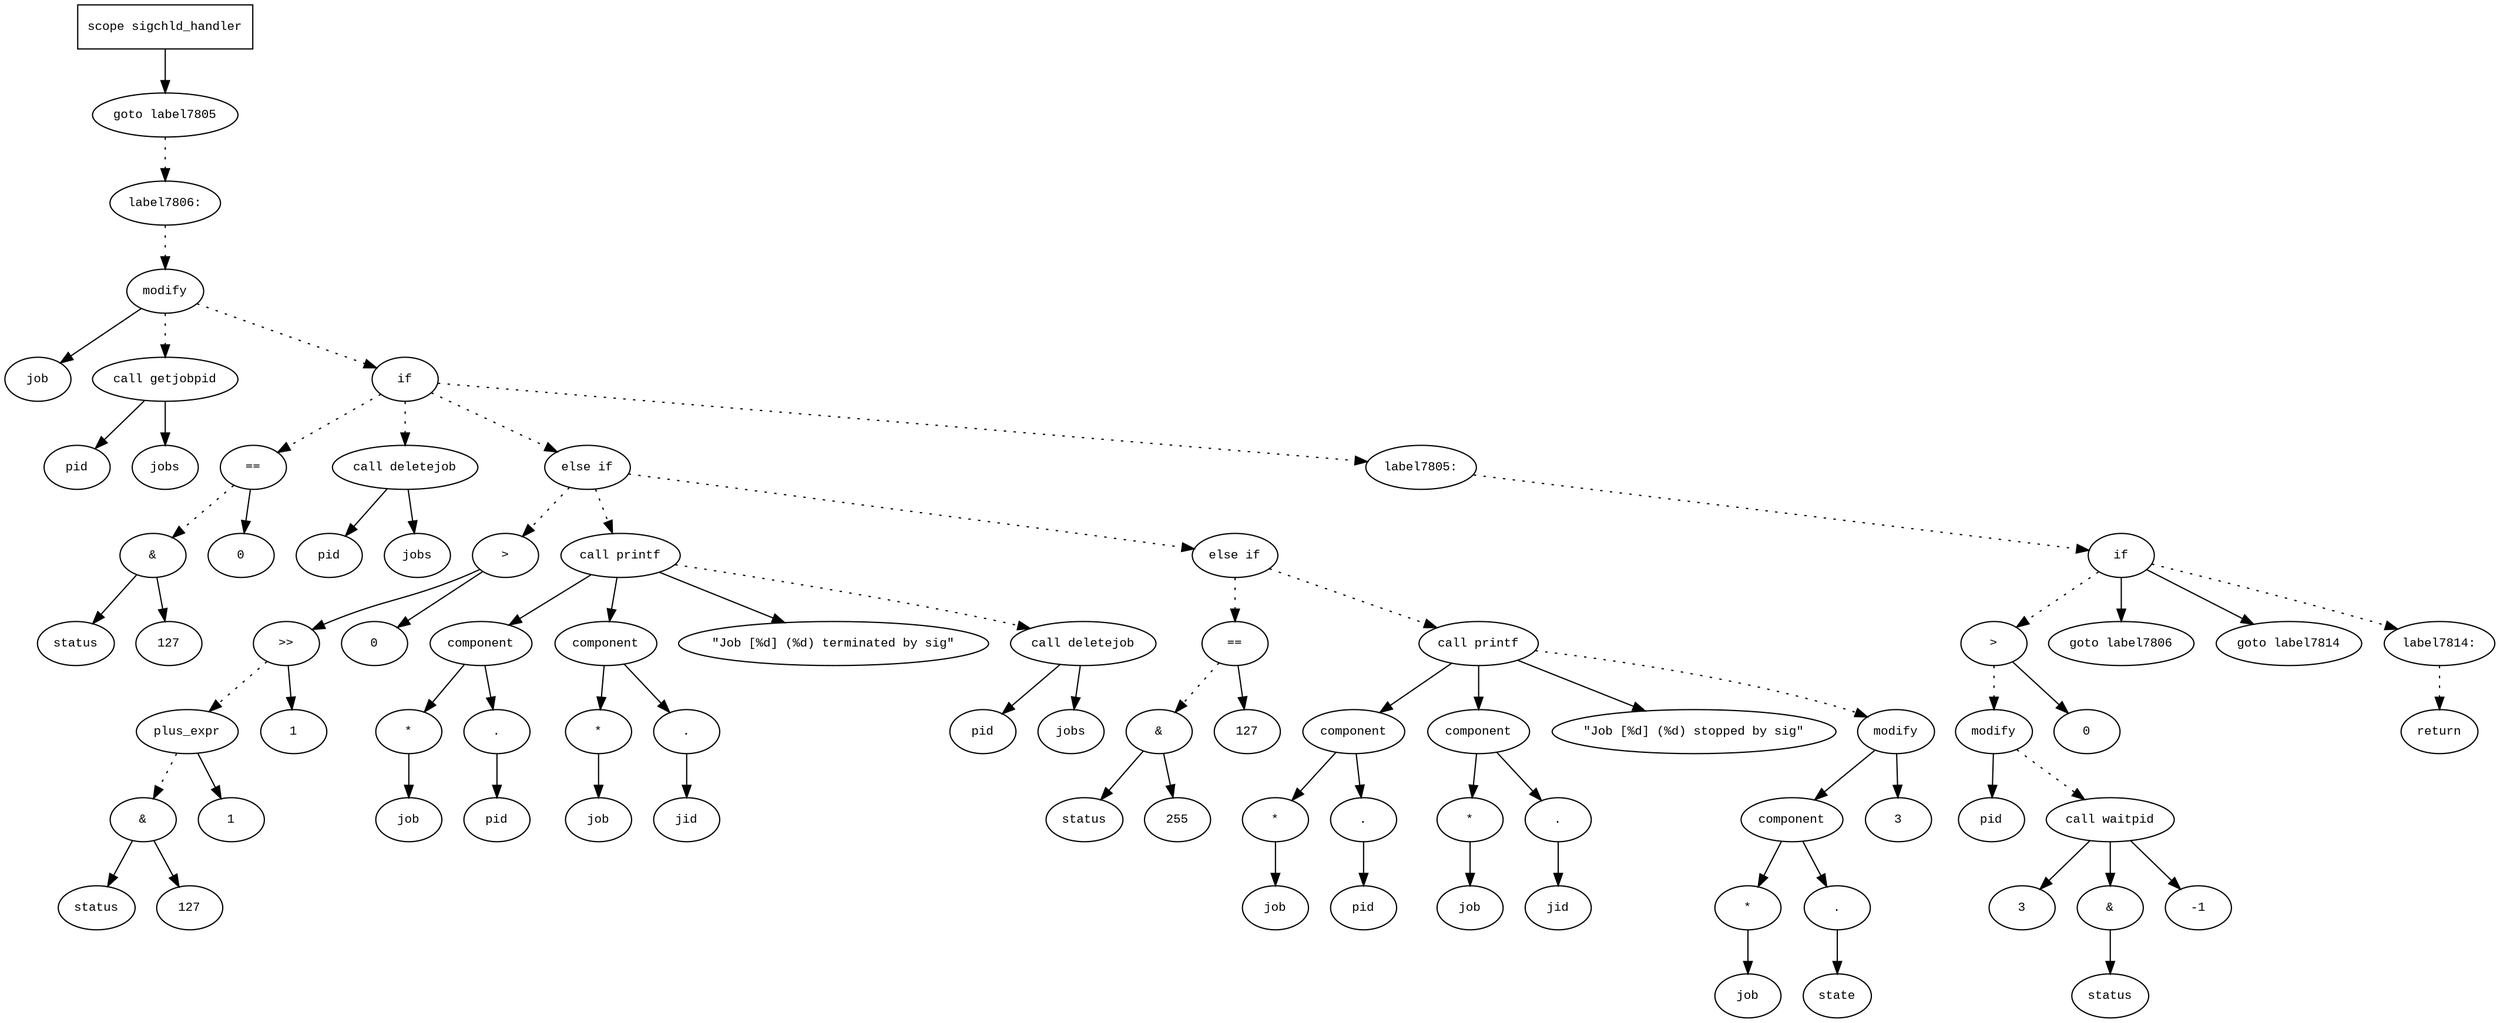 digraph AST {
  graph [fontname="Times New Roman",fontsize=10];
  node  [fontname="Courier New",fontsize=10];
  edge  [fontname="Times New Roman",fontsize=10];

  node1 [label="scope sigchld_handler",shape=box];
  node2 [label="goto label7805",shape=ellipse];
  node1 -> node2;
  node3 [label="label7806:",shape=ellipse];
  node2 -> node3 [style=dotted];
  node4 [label="modify",shape=ellipse];
  node5 [label="job",shape=ellipse];
  node4 -> node5;
  node6 [label="call getjobpid",shape=ellipse];
  node7 [label="pid",shape=ellipse];
  node6 -> node7;
  node8 [label="jobs",shape=ellipse];
  node6 -> node8;
  node4 -> node6 [style=dotted];
  node3 -> node4 [style=dotted];
  node9 [label="if",shape=ellipse];
  node4 -> node9 [style=dotted];
  node10 [label="==",shape=ellipse];
  node11 [label="&",shape=ellipse];
  node12 [label="status",shape=ellipse];
  node11 -> node12;
  node13 [label="127",shape=ellipse];
  node11 -> node13;
  node10 -> node11 [style=dotted];
  node14 [label="0",shape=ellipse];
  node10 -> node14;
  node9 -> node10 [style=dotted];
  node15 [label="call deletejob",shape=ellipse];
  node16 [label="pid",shape=ellipse];
  node15 -> node16;
  node17 [label="jobs",shape=ellipse];
  node15 -> node17;
  node9 -> node15 [style=dotted];
  node18 [label="else if",shape=ellipse];
  node9 -> node18 [style=dotted];
  node19 [label=">",shape=ellipse];
  node20 [label=">>",shape=ellipse];
  node21 [label="plus_expr",shape=ellipse];
  node22 [label="&",shape=ellipse];
  node23 [label="status",shape=ellipse];
  node22 -> node23;
  node24 [label="127",shape=ellipse];
  node22 -> node24;
  node21 -> node22 [style=dotted];
  node25 [label="1",shape=ellipse];
  node21 -> node25;
  node20 -> node21 [style=dotted];
  node26 [label="1",shape=ellipse];
  node20 -> node26;
  node19 -> node20;
  node27 [label="0",shape=ellipse];
  node19 -> node27;
  node18 -> node19 [style=dotted];
  node28 [label="call printf",shape=ellipse];
  node29 [label="component",shape=ellipse];
  node28 -> node29;
  node30 [label="*",shape=ellipse];
  node31 [label="job",shape=ellipse];
  node30 -> node31;
  node29 -> node30;
  node32 [label=".",shape=ellipse];
  node29 -> node32;
  node33 [label="pid",shape=ellipse];
  node32 -> node33;
  node34 [label="component",shape=ellipse];
  node28 -> node34;
  node35 [label="*",shape=ellipse];
  node36 [label="job",shape=ellipse];
  node35 -> node36;
  node34 -> node35;
  node37 [label=".",shape=ellipse];
  node34 -> node37;
  node38 [label="jid",shape=ellipse];
  node37 -> node38;
  node39 [label="\"Job [%d] (%d) terminated by sig\"",shape=ellipse];
  node28 -> node39;
  node18 -> node28 [style=dotted];
  node40 [label="call deletejob",shape=ellipse];
  node41 [label="pid",shape=ellipse];
  node40 -> node41;
  node42 [label="jobs",shape=ellipse];
  node40 -> node42;
  node28 -> node40 [style=dotted];
  node43 [label="else if",shape=ellipse];
  node18 -> node43 [style=dotted];
  node44 [label="==",shape=ellipse];
  node45 [label="&",shape=ellipse];
  node46 [label="status",shape=ellipse];
  node45 -> node46;
  node47 [label="255",shape=ellipse];
  node45 -> node47;
  node44 -> node45 [style=dotted];
  node48 [label="127",shape=ellipse];
  node44 -> node48;
  node43 -> node44 [style=dotted];
  node49 [label="call printf",shape=ellipse];
  node50 [label="component",shape=ellipse];
  node49 -> node50;
  node51 [label="*",shape=ellipse];
  node52 [label="job",shape=ellipse];
  node51 -> node52;
  node50 -> node51;
  node53 [label=".",shape=ellipse];
  node50 -> node53;
  node54 [label="pid",shape=ellipse];
  node53 -> node54;
  node55 [label="component",shape=ellipse];
  node49 -> node55;
  node56 [label="*",shape=ellipse];
  node57 [label="job",shape=ellipse];
  node56 -> node57;
  node55 -> node56;
  node58 [label=".",shape=ellipse];
  node55 -> node58;
  node59 [label="jid",shape=ellipse];
  node58 -> node59;
  node60 [label="\"Job [%d] (%d) stopped by sig\"",shape=ellipse];
  node49 -> node60;
  node43 -> node49 [style=dotted];
  node61 [label="modify",shape=ellipse];
  node62 [label="component",shape=ellipse];
  node61 -> node62;
  node63 [label="*",shape=ellipse];
  node64 [label="job",shape=ellipse];
  node63 -> node64;
  node62 -> node63;
  node65 [label=".",shape=ellipse];
  node62 -> node65;
  node66 [label="state",shape=ellipse];
  node65 -> node66;
  node67 [label="3",shape=ellipse];
  node61 -> node67;
  node49 -> node61 [style=dotted];
  node68 [label="label7805:",shape=ellipse];
  node9 -> node68 [style=dotted];
  node69 [label="if",shape=ellipse];
  node68 -> node69 [style=dotted];
  node70 [label=">",shape=ellipse];
  node71 [label="modify",shape=ellipse];
  node72 [label="pid",shape=ellipse];
  node71 -> node72;
  node73 [label="call waitpid",shape=ellipse];
  node74 [label="3",shape=ellipse];
  node73 -> node74;
  node75 [label="&",shape=ellipse];
  node73 -> node75;
  node76 [label="status",shape=ellipse];
  node75 -> node76;
  node77 [label="-1",shape=ellipse];
  node73 -> node77;
  node71 -> node73 [style=dotted];
  node70 -> node71 [style=dotted];
  node78 [label="0",shape=ellipse];
  node70 -> node78;
  node69 -> node70 [style=dotted];
  node79 [label="goto label7806",shape=ellipse];
  node69 -> node79;
  node80 [label="goto label7814",shape=ellipse];
  node69 -> node80;
  node81 [label="label7814:",shape=ellipse];
  node69 -> node81 [style=dotted];
  node82 [label="return",shape=ellipse];
  node81 -> node82 [style=dotted];
} 